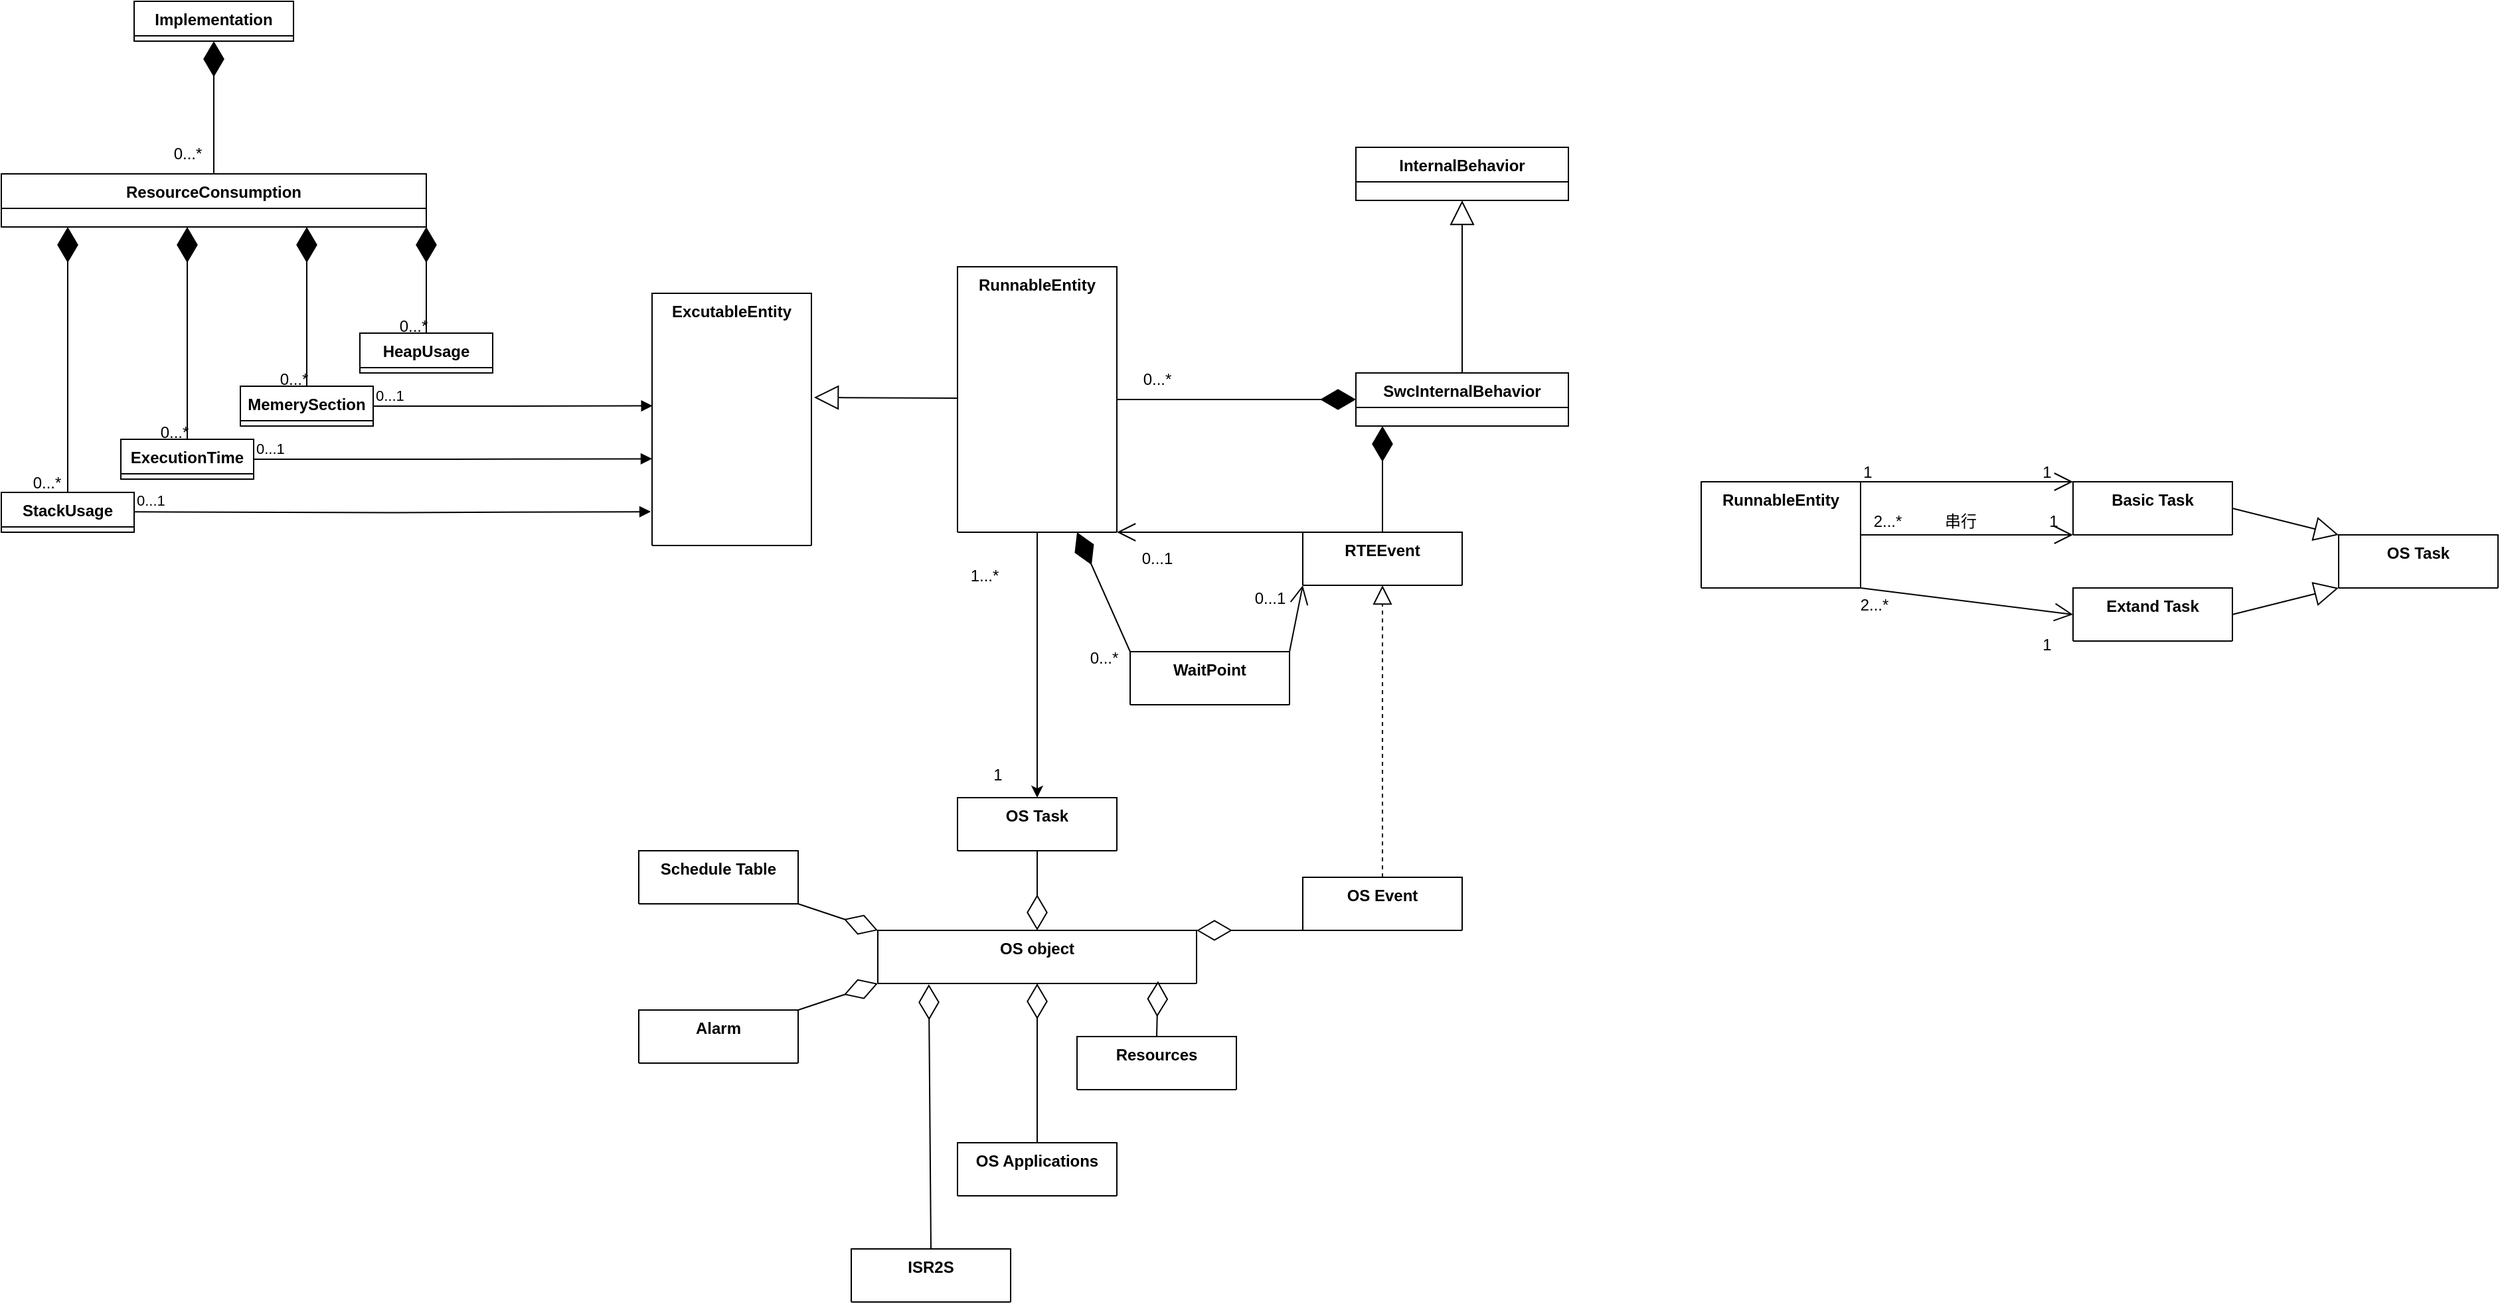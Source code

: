 <mxfile version="24.7.5">
  <diagram name="第 1 页" id="K8_rfg7GxMEKvnCRNBdk">
    <mxGraphModel dx="1962" dy="1133" grid="1" gridSize="10" guides="1" tooltips="1" connect="1" arrows="1" fold="1" page="1" pageScale="1" pageWidth="3300" pageHeight="4681" math="0" shadow="0">
      <root>
        <mxCell id="0" />
        <mxCell id="1" parent="0" />
        <mxCell id="lqs7LFrlHI62RTgfM7ZB-1" value="ResourceConsumption" style="swimlane;fontStyle=1;align=center;verticalAlign=top;childLayout=stackLayout;horizontal=1;startSize=26;horizontalStack=0;resizeParent=1;resizeParentMax=0;resizeLast=0;collapsible=1;marginBottom=0;whiteSpace=wrap;html=1;" parent="1" vertex="1" collapsed="1">
          <mxGeometry x="160" y="170" width="320" height="40" as="geometry">
            <mxRectangle x="320" y="90" width="400" height="86" as="alternateBounds" />
          </mxGeometry>
        </mxCell>
        <mxCell id="lqs7LFrlHI62RTgfM7ZB-2" value="+ field: type" style="text;strokeColor=none;fillColor=none;align=left;verticalAlign=top;spacingLeft=4;spacingRight=4;overflow=hidden;rotatable=0;points=[[0,0.5],[1,0.5]];portConstraint=eastwest;whiteSpace=wrap;html=1;" parent="lqs7LFrlHI62RTgfM7ZB-1" vertex="1">
          <mxGeometry y="26" width="400" height="26" as="geometry" />
        </mxCell>
        <mxCell id="lqs7LFrlHI62RTgfM7ZB-3" value="" style="line;strokeWidth=1;fillColor=none;align=left;verticalAlign=middle;spacingTop=-1;spacingLeft=3;spacingRight=3;rotatable=0;labelPosition=right;points=[];portConstraint=eastwest;strokeColor=inherit;" parent="lqs7LFrlHI62RTgfM7ZB-1" vertex="1">
          <mxGeometry y="52" width="400" height="8" as="geometry" />
        </mxCell>
        <mxCell id="lqs7LFrlHI62RTgfM7ZB-4" value="+ method(type): type" style="text;strokeColor=none;fillColor=none;align=left;verticalAlign=top;spacingLeft=4;spacingRight=4;overflow=hidden;rotatable=0;points=[[0,0.5],[1,0.5]];portConstraint=eastwest;whiteSpace=wrap;html=1;" parent="lqs7LFrlHI62RTgfM7ZB-1" vertex="1">
          <mxGeometry y="60" width="400" height="26" as="geometry" />
        </mxCell>
        <mxCell id="lqs7LFrlHI62RTgfM7ZB-6" value="" style="endArrow=diamondThin;endFill=1;endSize=24;html=1;rounded=0;exitX=0.5;exitY=0;exitDx=0;exitDy=0;" parent="1" source="lqs7LFrlHI62RTgfM7ZB-22" edge="1">
          <mxGeometry width="160" relative="1" as="geometry">
            <mxPoint x="210" y="340" as="sourcePoint" />
            <mxPoint x="210" y="210" as="targetPoint" />
          </mxGeometry>
        </mxCell>
        <mxCell id="lqs7LFrlHI62RTgfM7ZB-7" value="" style="endArrow=diamondThin;endFill=1;endSize=24;html=1;rounded=0;exitX=0.5;exitY=0;exitDx=0;exitDy=0;" parent="1" source="lqs7LFrlHI62RTgfM7ZB-18" edge="1">
          <mxGeometry width="160" relative="1" as="geometry">
            <mxPoint x="160" y="440" as="sourcePoint" />
            <mxPoint x="300" y="210" as="targetPoint" />
          </mxGeometry>
        </mxCell>
        <mxCell id="lqs7LFrlHI62RTgfM7ZB-8" value="" style="endArrow=diamondThin;endFill=1;endSize=24;html=1;rounded=0;exitX=0.5;exitY=0;exitDx=0;exitDy=0;" parent="1" source="lqs7LFrlHI62RTgfM7ZB-14" edge="1">
          <mxGeometry width="160" relative="1" as="geometry">
            <mxPoint x="200" y="440" as="sourcePoint" />
            <mxPoint x="390" y="210" as="targetPoint" />
          </mxGeometry>
        </mxCell>
        <mxCell id="lqs7LFrlHI62RTgfM7ZB-9" value="" style="endArrow=diamondThin;endFill=1;endSize=24;html=1;rounded=0;entryX=1;entryY=1;entryDx=0;entryDy=0;exitX=0.5;exitY=0;exitDx=0;exitDy=0;" parent="1" source="lqs7LFrlHI62RTgfM7ZB-10" target="lqs7LFrlHI62RTgfM7ZB-1" edge="1">
          <mxGeometry width="160" relative="1" as="geometry">
            <mxPoint x="225" y="460" as="sourcePoint" />
            <mxPoint x="230" y="370" as="targetPoint" />
          </mxGeometry>
        </mxCell>
        <mxCell id="lqs7LFrlHI62RTgfM7ZB-10" value="HeapUsage" style="swimlane;fontStyle=1;align=center;verticalAlign=top;childLayout=stackLayout;horizontal=1;startSize=26;horizontalStack=0;resizeParent=1;resizeParentMax=0;resizeLast=0;collapsible=1;marginBottom=0;whiteSpace=wrap;html=1;" parent="1" vertex="1" collapsed="1">
          <mxGeometry x="430" y="290" width="100" height="30" as="geometry">
            <mxRectangle x="550" y="430" width="160" height="86" as="alternateBounds" />
          </mxGeometry>
        </mxCell>
        <mxCell id="lqs7LFrlHI62RTgfM7ZB-11" value="+ field: type" style="text;strokeColor=none;fillColor=none;align=left;verticalAlign=top;spacingLeft=4;spacingRight=4;overflow=hidden;rotatable=0;points=[[0,0.5],[1,0.5]];portConstraint=eastwest;whiteSpace=wrap;html=1;" parent="lqs7LFrlHI62RTgfM7ZB-10" vertex="1">
          <mxGeometry y="26" width="160" height="26" as="geometry" />
        </mxCell>
        <mxCell id="lqs7LFrlHI62RTgfM7ZB-12" value="" style="line;strokeWidth=1;fillColor=none;align=left;verticalAlign=middle;spacingTop=-1;spacingLeft=3;spacingRight=3;rotatable=0;labelPosition=right;points=[];portConstraint=eastwest;strokeColor=inherit;" parent="lqs7LFrlHI62RTgfM7ZB-10" vertex="1">
          <mxGeometry y="52" width="160" height="8" as="geometry" />
        </mxCell>
        <mxCell id="lqs7LFrlHI62RTgfM7ZB-13" value="+ method(type): type" style="text;strokeColor=none;fillColor=none;align=left;verticalAlign=top;spacingLeft=4;spacingRight=4;overflow=hidden;rotatable=0;points=[[0,0.5],[1,0.5]];portConstraint=eastwest;whiteSpace=wrap;html=1;" parent="lqs7LFrlHI62RTgfM7ZB-10" vertex="1">
          <mxGeometry y="60" width="160" height="26" as="geometry" />
        </mxCell>
        <mxCell id="lqs7LFrlHI62RTgfM7ZB-14" value="MemerySection" style="swimlane;fontStyle=1;align=center;verticalAlign=top;childLayout=stackLayout;horizontal=1;startSize=26;horizontalStack=0;resizeParent=1;resizeParentMax=0;resizeLast=0;collapsible=1;marginBottom=0;whiteSpace=wrap;html=1;" parent="1" vertex="1" collapsed="1">
          <mxGeometry x="340" y="330" width="100" height="30" as="geometry">
            <mxRectangle x="550" y="430" width="160" height="86" as="alternateBounds" />
          </mxGeometry>
        </mxCell>
        <mxCell id="lqs7LFrlHI62RTgfM7ZB-15" value="+ field: type" style="text;strokeColor=none;fillColor=none;align=left;verticalAlign=top;spacingLeft=4;spacingRight=4;overflow=hidden;rotatable=0;points=[[0,0.5],[1,0.5]];portConstraint=eastwest;whiteSpace=wrap;html=1;" parent="lqs7LFrlHI62RTgfM7ZB-14" vertex="1">
          <mxGeometry y="26" width="160" height="26" as="geometry" />
        </mxCell>
        <mxCell id="lqs7LFrlHI62RTgfM7ZB-16" value="" style="line;strokeWidth=1;fillColor=none;align=left;verticalAlign=middle;spacingTop=-1;spacingLeft=3;spacingRight=3;rotatable=0;labelPosition=right;points=[];portConstraint=eastwest;strokeColor=inherit;" parent="lqs7LFrlHI62RTgfM7ZB-14" vertex="1">
          <mxGeometry y="52" width="160" height="8" as="geometry" />
        </mxCell>
        <mxCell id="lqs7LFrlHI62RTgfM7ZB-17" value="+ method(type): type" style="text;strokeColor=none;fillColor=none;align=left;verticalAlign=top;spacingLeft=4;spacingRight=4;overflow=hidden;rotatable=0;points=[[0,0.5],[1,0.5]];portConstraint=eastwest;whiteSpace=wrap;html=1;" parent="lqs7LFrlHI62RTgfM7ZB-14" vertex="1">
          <mxGeometry y="60" width="160" height="26" as="geometry" />
        </mxCell>
        <mxCell id="lqs7LFrlHI62RTgfM7ZB-18" value="ExecutionTime" style="swimlane;fontStyle=1;align=center;verticalAlign=top;childLayout=stackLayout;horizontal=1;startSize=26;horizontalStack=0;resizeParent=1;resizeParentMax=0;resizeLast=0;collapsible=1;marginBottom=0;whiteSpace=wrap;html=1;" parent="1" vertex="1" collapsed="1">
          <mxGeometry x="250" y="370" width="100" height="30" as="geometry">
            <mxRectangle x="550" y="430" width="160" height="86" as="alternateBounds" />
          </mxGeometry>
        </mxCell>
        <mxCell id="lqs7LFrlHI62RTgfM7ZB-19" value="+ field: type" style="text;strokeColor=none;fillColor=none;align=left;verticalAlign=top;spacingLeft=4;spacingRight=4;overflow=hidden;rotatable=0;points=[[0,0.5],[1,0.5]];portConstraint=eastwest;whiteSpace=wrap;html=1;" parent="lqs7LFrlHI62RTgfM7ZB-18" vertex="1">
          <mxGeometry y="26" width="160" height="26" as="geometry" />
        </mxCell>
        <mxCell id="lqs7LFrlHI62RTgfM7ZB-20" value="" style="line;strokeWidth=1;fillColor=none;align=left;verticalAlign=middle;spacingTop=-1;spacingLeft=3;spacingRight=3;rotatable=0;labelPosition=right;points=[];portConstraint=eastwest;strokeColor=inherit;" parent="lqs7LFrlHI62RTgfM7ZB-18" vertex="1">
          <mxGeometry y="52" width="160" height="8" as="geometry" />
        </mxCell>
        <mxCell id="lqs7LFrlHI62RTgfM7ZB-21" value="+ method(type): type" style="text;strokeColor=none;fillColor=none;align=left;verticalAlign=top;spacingLeft=4;spacingRight=4;overflow=hidden;rotatable=0;points=[[0,0.5],[1,0.5]];portConstraint=eastwest;whiteSpace=wrap;html=1;" parent="lqs7LFrlHI62RTgfM7ZB-18" vertex="1">
          <mxGeometry y="60" width="160" height="26" as="geometry" />
        </mxCell>
        <mxCell id="lqs7LFrlHI62RTgfM7ZB-22" value="StackUsage" style="swimlane;fontStyle=1;align=center;verticalAlign=top;childLayout=stackLayout;horizontal=1;startSize=26;horizontalStack=0;resizeParent=1;resizeParentMax=0;resizeLast=0;collapsible=1;marginBottom=0;whiteSpace=wrap;html=1;" parent="1" vertex="1" collapsed="1">
          <mxGeometry x="160" y="410" width="100" height="30" as="geometry">
            <mxRectangle x="550" y="430" width="160" height="86" as="alternateBounds" />
          </mxGeometry>
        </mxCell>
        <mxCell id="lqs7LFrlHI62RTgfM7ZB-23" value="+ field: type" style="text;strokeColor=none;fillColor=none;align=left;verticalAlign=top;spacingLeft=4;spacingRight=4;overflow=hidden;rotatable=0;points=[[0,0.5],[1,0.5]];portConstraint=eastwest;whiteSpace=wrap;html=1;" parent="lqs7LFrlHI62RTgfM7ZB-22" vertex="1">
          <mxGeometry y="26" width="160" height="26" as="geometry" />
        </mxCell>
        <mxCell id="lqs7LFrlHI62RTgfM7ZB-24" value="" style="line;strokeWidth=1;fillColor=none;align=left;verticalAlign=middle;spacingTop=-1;spacingLeft=3;spacingRight=3;rotatable=0;labelPosition=right;points=[];portConstraint=eastwest;strokeColor=inherit;" parent="lqs7LFrlHI62RTgfM7ZB-22" vertex="1">
          <mxGeometry y="52" width="160" height="8" as="geometry" />
        </mxCell>
        <mxCell id="lqs7LFrlHI62RTgfM7ZB-25" value="+ method(type): type" style="text;strokeColor=none;fillColor=none;align=left;verticalAlign=top;spacingLeft=4;spacingRight=4;overflow=hidden;rotatable=0;points=[[0,0.5],[1,0.5]];portConstraint=eastwest;whiteSpace=wrap;html=1;" parent="lqs7LFrlHI62RTgfM7ZB-22" vertex="1">
          <mxGeometry y="60" width="160" height="26" as="geometry" />
        </mxCell>
        <mxCell id="lqs7LFrlHI62RTgfM7ZB-26" value="0...*" style="text;html=1;align=center;verticalAlign=middle;resizable=0;points=[];autosize=1;strokeColor=none;fillColor=none;" parent="1" vertex="1">
          <mxGeometry x="174" y="388" width="40" height="30" as="geometry" />
        </mxCell>
        <mxCell id="lqs7LFrlHI62RTgfM7ZB-27" value="0...*" style="text;html=1;align=center;verticalAlign=middle;resizable=0;points=[];autosize=1;strokeColor=none;fillColor=none;" parent="1" vertex="1">
          <mxGeometry x="270" y="350" width="40" height="30" as="geometry" />
        </mxCell>
        <mxCell id="lqs7LFrlHI62RTgfM7ZB-28" value="0...*" style="text;html=1;align=center;verticalAlign=middle;resizable=0;points=[];autosize=1;strokeColor=none;fillColor=none;" parent="1" vertex="1">
          <mxGeometry x="360" y="310" width="40" height="30" as="geometry" />
        </mxCell>
        <mxCell id="lqs7LFrlHI62RTgfM7ZB-29" value="0...*" style="text;html=1;align=center;verticalAlign=middle;resizable=0;points=[];autosize=1;strokeColor=none;fillColor=none;" parent="1" vertex="1">
          <mxGeometry x="450" y="270" width="40" height="30" as="geometry" />
        </mxCell>
        <mxCell id="lqs7LFrlHI62RTgfM7ZB-31" value="Implementation" style="swimlane;fontStyle=1;align=center;verticalAlign=top;childLayout=stackLayout;horizontal=1;startSize=26;horizontalStack=0;resizeParent=1;resizeParentMax=0;resizeLast=0;collapsible=1;marginBottom=0;whiteSpace=wrap;html=1;" parent="1" vertex="1" collapsed="1">
          <mxGeometry x="260" y="40" width="120" height="30" as="geometry">
            <mxRectangle x="480" y="60" width="160" height="86" as="alternateBounds" />
          </mxGeometry>
        </mxCell>
        <mxCell id="lqs7LFrlHI62RTgfM7ZB-32" value="+ field: type" style="text;strokeColor=none;fillColor=none;align=left;verticalAlign=top;spacingLeft=4;spacingRight=4;overflow=hidden;rotatable=0;points=[[0,0.5],[1,0.5]];portConstraint=eastwest;whiteSpace=wrap;html=1;" parent="lqs7LFrlHI62RTgfM7ZB-31" vertex="1">
          <mxGeometry y="26" width="160" height="26" as="geometry" />
        </mxCell>
        <mxCell id="lqs7LFrlHI62RTgfM7ZB-33" value="" style="line;strokeWidth=1;fillColor=none;align=left;verticalAlign=middle;spacingTop=-1;spacingLeft=3;spacingRight=3;rotatable=0;labelPosition=right;points=[];portConstraint=eastwest;strokeColor=inherit;" parent="lqs7LFrlHI62RTgfM7ZB-31" vertex="1">
          <mxGeometry y="52" width="160" height="8" as="geometry" />
        </mxCell>
        <mxCell id="lqs7LFrlHI62RTgfM7ZB-34" value="+ method(type): type" style="text;strokeColor=none;fillColor=none;align=left;verticalAlign=top;spacingLeft=4;spacingRight=4;overflow=hidden;rotatable=0;points=[[0,0.5],[1,0.5]];portConstraint=eastwest;whiteSpace=wrap;html=1;" parent="lqs7LFrlHI62RTgfM7ZB-31" vertex="1">
          <mxGeometry y="60" width="160" height="26" as="geometry" />
        </mxCell>
        <mxCell id="lqs7LFrlHI62RTgfM7ZB-35" value="" style="endArrow=diamondThin;endFill=1;endSize=24;html=1;rounded=0;entryX=0.5;entryY=1;entryDx=0;entryDy=0;exitX=0.5;exitY=0;exitDx=0;exitDy=0;" parent="1" source="lqs7LFrlHI62RTgfM7ZB-1" target="lqs7LFrlHI62RTgfM7ZB-31" edge="1">
          <mxGeometry width="160" relative="1" as="geometry">
            <mxPoint x="320" y="170" as="sourcePoint" />
            <mxPoint x="319.5" y="110" as="targetPoint" />
          </mxGeometry>
        </mxCell>
        <mxCell id="lqs7LFrlHI62RTgfM7ZB-36" value="0...*" style="text;html=1;align=center;verticalAlign=middle;resizable=0;points=[];autosize=1;strokeColor=none;fillColor=none;" parent="1" vertex="1">
          <mxGeometry x="280" y="140" width="40" height="30" as="geometry" />
        </mxCell>
        <mxCell id="lqs7LFrlHI62RTgfM7ZB-37" value="ExcutableEntity" style="swimlane;fontStyle=1;align=center;verticalAlign=top;childLayout=stackLayout;horizontal=1;startSize=190;horizontalStack=0;resizeParent=1;resizeParentMax=0;resizeLast=0;collapsible=1;marginBottom=0;whiteSpace=wrap;html=1;" parent="1" vertex="1" collapsed="1">
          <mxGeometry x="650" y="260" width="120" height="190" as="geometry">
            <mxRectangle x="650" y="260" width="160" height="110" as="alternateBounds" />
          </mxGeometry>
        </mxCell>
        <mxCell id="lqs7LFrlHI62RTgfM7ZB-38" value="+ field: type" style="text;strokeColor=none;fillColor=none;align=left;verticalAlign=top;spacingLeft=4;spacingRight=4;overflow=hidden;rotatable=0;points=[[0,0.5],[1,0.5]];portConstraint=eastwest;whiteSpace=wrap;html=1;" parent="lqs7LFrlHI62RTgfM7ZB-37" vertex="1">
          <mxGeometry y="50" width="160" height="26" as="geometry" />
        </mxCell>
        <mxCell id="lqs7LFrlHI62RTgfM7ZB-39" value="" style="line;strokeWidth=1;fillColor=none;align=left;verticalAlign=middle;spacingTop=-1;spacingLeft=3;spacingRight=3;rotatable=0;labelPosition=right;points=[];portConstraint=eastwest;strokeColor=inherit;" parent="lqs7LFrlHI62RTgfM7ZB-37" vertex="1">
          <mxGeometry y="76" width="160" height="8" as="geometry" />
        </mxCell>
        <mxCell id="lqs7LFrlHI62RTgfM7ZB-40" value="+ method(type): type" style="text;strokeColor=none;fillColor=none;align=left;verticalAlign=top;spacingLeft=4;spacingRight=4;overflow=hidden;rotatable=0;points=[[0,0.5],[1,0.5]];portConstraint=eastwest;whiteSpace=wrap;html=1;" parent="lqs7LFrlHI62RTgfM7ZB-37" vertex="1">
          <mxGeometry y="84" width="160" height="26" as="geometry" />
        </mxCell>
        <mxCell id="lqs7LFrlHI62RTgfM7ZB-52" value="" style="endArrow=block;endFill=1;html=1;edgeStyle=orthogonalEdgeStyle;align=left;verticalAlign=top;rounded=0;exitX=1;exitY=0.5;exitDx=0;exitDy=0;entryX=0.003;entryY=0.446;entryDx=0;entryDy=0;entryPerimeter=0;" parent="1" source="lqs7LFrlHI62RTgfM7ZB-14" target="lqs7LFrlHI62RTgfM7ZB-37" edge="1">
          <mxGeometry x="-1" relative="1" as="geometry">
            <mxPoint x="450" y="344.41" as="sourcePoint" />
            <mxPoint x="610" y="344.41" as="targetPoint" />
          </mxGeometry>
        </mxCell>
        <mxCell id="lqs7LFrlHI62RTgfM7ZB-53" value="0...1" style="edgeLabel;resizable=0;html=1;align=left;verticalAlign=bottom;" parent="lqs7LFrlHI62RTgfM7ZB-52" connectable="0" vertex="1">
          <mxGeometry x="-1" relative="1" as="geometry" />
        </mxCell>
        <mxCell id="lqs7LFrlHI62RTgfM7ZB-54" value="" style="endArrow=block;endFill=1;html=1;edgeStyle=orthogonalEdgeStyle;align=left;verticalAlign=top;rounded=0;exitX=1;exitY=0.5;exitDx=0;exitDy=0;entryX=0.003;entryY=0.446;entryDx=0;entryDy=0;entryPerimeter=0;" parent="1" source="lqs7LFrlHI62RTgfM7ZB-18" edge="1">
          <mxGeometry x="-1" relative="1" as="geometry">
            <mxPoint x="440" y="384.68" as="sourcePoint" />
            <mxPoint x="650" y="384.68" as="targetPoint" />
          </mxGeometry>
        </mxCell>
        <mxCell id="lqs7LFrlHI62RTgfM7ZB-55" value="0...1" style="edgeLabel;resizable=0;html=1;align=left;verticalAlign=bottom;" parent="lqs7LFrlHI62RTgfM7ZB-54" connectable="0" vertex="1">
          <mxGeometry x="-1" relative="1" as="geometry" />
        </mxCell>
        <mxCell id="lqs7LFrlHI62RTgfM7ZB-56" value="" style="endArrow=block;endFill=1;html=1;edgeStyle=orthogonalEdgeStyle;align=left;verticalAlign=top;rounded=0;exitX=1;exitY=0.5;exitDx=0;exitDy=0;entryX=-0.008;entryY=0.866;entryDx=0;entryDy=0;entryPerimeter=0;" parent="1" target="lqs7LFrlHI62RTgfM7ZB-37" edge="1">
          <mxGeometry x="-1" relative="1" as="geometry">
            <mxPoint x="260" y="424.68" as="sourcePoint" />
            <mxPoint x="470" y="424.68" as="targetPoint" />
          </mxGeometry>
        </mxCell>
        <mxCell id="lqs7LFrlHI62RTgfM7ZB-57" value="0...1" style="edgeLabel;resizable=0;html=1;align=left;verticalAlign=bottom;" parent="lqs7LFrlHI62RTgfM7ZB-56" connectable="0" vertex="1">
          <mxGeometry x="-1" relative="1" as="geometry" />
        </mxCell>
        <mxCell id="lqs7LFrlHI62RTgfM7ZB-61" value="" style="endArrow=block;endSize=16;endFill=0;html=1;rounded=0;entryX=1.017;entryY=0.413;entryDx=0;entryDy=0;entryPerimeter=0;" parent="1" target="lqs7LFrlHI62RTgfM7ZB-37" edge="1">
          <mxGeometry width="160" relative="1" as="geometry">
            <mxPoint x="880" y="339" as="sourcePoint" />
            <mxPoint x="773" y="339" as="targetPoint" />
          </mxGeometry>
        </mxCell>
        <mxCell id="6Bv4Sw_ppuiA2wdPo238-32" style="edgeStyle=orthogonalEdgeStyle;rounded=0;orthogonalLoop=1;jettySize=auto;html=1;exitX=0.5;exitY=1;exitDx=0;exitDy=0;entryX=0.5;entryY=0;entryDx=0;entryDy=0;" edge="1" parent="1" source="lqs7LFrlHI62RTgfM7ZB-62" target="6Bv4Sw_ppuiA2wdPo238-9">
          <mxGeometry relative="1" as="geometry" />
        </mxCell>
        <mxCell id="lqs7LFrlHI62RTgfM7ZB-62" value="RunnableEntity" style="swimlane;fontStyle=1;align=center;verticalAlign=top;childLayout=stackLayout;horizontal=1;startSize=200;horizontalStack=0;resizeParent=1;resizeParentMax=0;resizeLast=0;collapsible=1;marginBottom=0;whiteSpace=wrap;html=1;" parent="1" vertex="1" collapsed="1">
          <mxGeometry x="880" y="240" width="120" height="200" as="geometry">
            <mxRectangle x="880" y="294" width="160" height="86" as="alternateBounds" />
          </mxGeometry>
        </mxCell>
        <mxCell id="lqs7LFrlHI62RTgfM7ZB-63" value="+ field: type" style="text;strokeColor=none;fillColor=none;align=left;verticalAlign=top;spacingLeft=4;spacingRight=4;overflow=hidden;rotatable=0;points=[[0,0.5],[1,0.5]];portConstraint=eastwest;whiteSpace=wrap;html=1;" parent="lqs7LFrlHI62RTgfM7ZB-62" vertex="1">
          <mxGeometry y="26" width="160" height="26" as="geometry" />
        </mxCell>
        <mxCell id="lqs7LFrlHI62RTgfM7ZB-64" value="" style="line;strokeWidth=1;fillColor=none;align=left;verticalAlign=middle;spacingTop=-1;spacingLeft=3;spacingRight=3;rotatable=0;labelPosition=right;points=[];portConstraint=eastwest;strokeColor=inherit;" parent="lqs7LFrlHI62RTgfM7ZB-62" vertex="1">
          <mxGeometry y="52" width="160" height="8" as="geometry" />
        </mxCell>
        <mxCell id="lqs7LFrlHI62RTgfM7ZB-65" value="+ method(type): type" style="text;strokeColor=none;fillColor=none;align=left;verticalAlign=top;spacingLeft=4;spacingRight=4;overflow=hidden;rotatable=0;points=[[0,0.5],[1,0.5]];portConstraint=eastwest;whiteSpace=wrap;html=1;" parent="lqs7LFrlHI62RTgfM7ZB-62" vertex="1">
          <mxGeometry y="60" width="160" height="26" as="geometry" />
        </mxCell>
        <mxCell id="lqs7LFrlHI62RTgfM7ZB-66" value="SwcInternalBehavior" style="swimlane;fontStyle=1;align=center;verticalAlign=top;childLayout=stackLayout;horizontal=1;startSize=26;horizontalStack=0;resizeParent=1;resizeParentMax=0;resizeLast=0;collapsible=1;marginBottom=0;whiteSpace=wrap;html=1;" parent="1" vertex="1" collapsed="1">
          <mxGeometry x="1180" y="320" width="160" height="40" as="geometry">
            <mxRectangle x="1310" y="324" width="160" height="86" as="alternateBounds" />
          </mxGeometry>
        </mxCell>
        <mxCell id="lqs7LFrlHI62RTgfM7ZB-67" value="+ field: type" style="text;strokeColor=none;fillColor=none;align=left;verticalAlign=top;spacingLeft=4;spacingRight=4;overflow=hidden;rotatable=0;points=[[0,0.5],[1,0.5]];portConstraint=eastwest;whiteSpace=wrap;html=1;" parent="lqs7LFrlHI62RTgfM7ZB-66" vertex="1">
          <mxGeometry y="26" width="160" height="26" as="geometry" />
        </mxCell>
        <mxCell id="lqs7LFrlHI62RTgfM7ZB-68" value="" style="line;strokeWidth=1;fillColor=none;align=left;verticalAlign=middle;spacingTop=-1;spacingLeft=3;spacingRight=3;rotatable=0;labelPosition=right;points=[];portConstraint=eastwest;strokeColor=inherit;" parent="lqs7LFrlHI62RTgfM7ZB-66" vertex="1">
          <mxGeometry y="52" width="160" height="8" as="geometry" />
        </mxCell>
        <mxCell id="lqs7LFrlHI62RTgfM7ZB-69" value="+ method(type): type" style="text;strokeColor=none;fillColor=none;align=left;verticalAlign=top;spacingLeft=4;spacingRight=4;overflow=hidden;rotatable=0;points=[[0,0.5],[1,0.5]];portConstraint=eastwest;whiteSpace=wrap;html=1;" parent="lqs7LFrlHI62RTgfM7ZB-66" vertex="1">
          <mxGeometry y="60" width="160" height="26" as="geometry" />
        </mxCell>
        <mxCell id="lqs7LFrlHI62RTgfM7ZB-70" value="InternalBehavior" style="swimlane;fontStyle=1;align=center;verticalAlign=top;childLayout=stackLayout;horizontal=1;startSize=26;horizontalStack=0;resizeParent=1;resizeParentMax=0;resizeLast=0;collapsible=1;marginBottom=0;whiteSpace=wrap;html=1;" parent="1" vertex="1" collapsed="1">
          <mxGeometry x="1180" y="150" width="160" height="40" as="geometry">
            <mxRectangle x="1310" y="324" width="160" height="86" as="alternateBounds" />
          </mxGeometry>
        </mxCell>
        <mxCell id="lqs7LFrlHI62RTgfM7ZB-71" value="+ field: type" style="text;strokeColor=none;fillColor=none;align=left;verticalAlign=top;spacingLeft=4;spacingRight=4;overflow=hidden;rotatable=0;points=[[0,0.5],[1,0.5]];portConstraint=eastwest;whiteSpace=wrap;html=1;" parent="lqs7LFrlHI62RTgfM7ZB-70" vertex="1">
          <mxGeometry y="26" width="160" height="26" as="geometry" />
        </mxCell>
        <mxCell id="lqs7LFrlHI62RTgfM7ZB-72" value="" style="line;strokeWidth=1;fillColor=none;align=left;verticalAlign=middle;spacingTop=-1;spacingLeft=3;spacingRight=3;rotatable=0;labelPosition=right;points=[];portConstraint=eastwest;strokeColor=inherit;" parent="lqs7LFrlHI62RTgfM7ZB-70" vertex="1">
          <mxGeometry y="52" width="160" height="8" as="geometry" />
        </mxCell>
        <mxCell id="lqs7LFrlHI62RTgfM7ZB-73" value="+ method(type): type" style="text;strokeColor=none;fillColor=none;align=left;verticalAlign=top;spacingLeft=4;spacingRight=4;overflow=hidden;rotatable=0;points=[[0,0.5],[1,0.5]];portConstraint=eastwest;whiteSpace=wrap;html=1;" parent="lqs7LFrlHI62RTgfM7ZB-70" vertex="1">
          <mxGeometry y="60" width="160" height="26" as="geometry" />
        </mxCell>
        <mxCell id="lqs7LFrlHI62RTgfM7ZB-74" value="" style="endArrow=block;endSize=16;endFill=0;html=1;rounded=0;entryX=0.5;entryY=1;entryDx=0;entryDy=0;exitX=0.5;exitY=0;exitDx=0;exitDy=0;" parent="1" source="lqs7LFrlHI62RTgfM7ZB-66" target="lqs7LFrlHI62RTgfM7ZB-70" edge="1">
          <mxGeometry width="160" relative="1" as="geometry">
            <mxPoint x="1258" y="285.41" as="sourcePoint" />
            <mxPoint x="1150" y="284.41" as="targetPoint" />
          </mxGeometry>
        </mxCell>
        <mxCell id="lqs7LFrlHI62RTgfM7ZB-77" value="RTEEvent" style="swimlane;fontStyle=1;align=center;verticalAlign=top;childLayout=stackLayout;horizontal=1;startSize=40;horizontalStack=0;resizeParent=1;resizeParentMax=0;resizeLast=0;collapsible=1;marginBottom=0;whiteSpace=wrap;html=1;" parent="1" vertex="1" collapsed="1">
          <mxGeometry x="1140" y="440" width="120" height="40" as="geometry">
            <mxRectangle x="1120" y="460" width="160" height="86" as="alternateBounds" />
          </mxGeometry>
        </mxCell>
        <mxCell id="lqs7LFrlHI62RTgfM7ZB-78" value="+ field: type" style="text;strokeColor=none;fillColor=none;align=left;verticalAlign=top;spacingLeft=4;spacingRight=4;overflow=hidden;rotatable=0;points=[[0,0.5],[1,0.5]];portConstraint=eastwest;whiteSpace=wrap;html=1;" parent="lqs7LFrlHI62RTgfM7ZB-77" vertex="1">
          <mxGeometry y="26" width="160" height="26" as="geometry" />
        </mxCell>
        <mxCell id="lqs7LFrlHI62RTgfM7ZB-79" value="" style="line;strokeWidth=1;fillColor=none;align=left;verticalAlign=middle;spacingTop=-1;spacingLeft=3;spacingRight=3;rotatable=0;labelPosition=right;points=[];portConstraint=eastwest;strokeColor=inherit;" parent="lqs7LFrlHI62RTgfM7ZB-77" vertex="1">
          <mxGeometry y="52" width="160" height="8" as="geometry" />
        </mxCell>
        <mxCell id="lqs7LFrlHI62RTgfM7ZB-80" value="+ method(type): type" style="text;strokeColor=none;fillColor=none;align=left;verticalAlign=top;spacingLeft=4;spacingRight=4;overflow=hidden;rotatable=0;points=[[0,0.5],[1,0.5]];portConstraint=eastwest;whiteSpace=wrap;html=1;" parent="lqs7LFrlHI62RTgfM7ZB-77" vertex="1">
          <mxGeometry y="60" width="160" height="26" as="geometry" />
        </mxCell>
        <mxCell id="lqs7LFrlHI62RTgfM7ZB-81" value="" style="group" parent="1" vertex="1" connectable="0">
          <mxGeometry x="1010" y="310" width="40" height="30" as="geometry" />
        </mxCell>
        <mxCell id="lqs7LFrlHI62RTgfM7ZB-75" value="" style="endArrow=diamondThin;endFill=1;endSize=24;html=1;rounded=0;entryX=0;entryY=0.5;entryDx=0;entryDy=0;exitX=1;exitY=0.5;exitDx=0;exitDy=0;" parent="lqs7LFrlHI62RTgfM7ZB-81" source="lqs7LFrlHI62RTgfM7ZB-62" target="lqs7LFrlHI62RTgfM7ZB-66" edge="1">
          <mxGeometry width="160" relative="1" as="geometry">
            <mxPoint x="130" y="158" as="sourcePoint" />
            <mxPoint x="130" y="78" as="targetPoint" />
          </mxGeometry>
        </mxCell>
        <mxCell id="lqs7LFrlHI62RTgfM7ZB-76" value="0...*" style="text;html=1;align=center;verticalAlign=middle;resizable=0;points=[];autosize=1;strokeColor=none;fillColor=none;" parent="lqs7LFrlHI62RTgfM7ZB-81" vertex="1">
          <mxGeometry width="40" height="30" as="geometry" />
        </mxCell>
        <mxCell id="lqs7LFrlHI62RTgfM7ZB-82" value="" style="endArrow=diamondThin;endFill=1;endSize=24;html=1;rounded=0;exitX=0.5;exitY=0;exitDx=0;exitDy=0;" parent="1" source="lqs7LFrlHI62RTgfM7ZB-77" edge="1">
          <mxGeometry width="160" relative="1" as="geometry">
            <mxPoint x="1080" y="417" as="sourcePoint" />
            <mxPoint x="1200" y="360" as="targetPoint" />
          </mxGeometry>
        </mxCell>
        <mxCell id="lqs7LFrlHI62RTgfM7ZB-83" value="" style="endArrow=open;endFill=1;endSize=12;html=1;rounded=0;entryX=1;entryY=1;entryDx=0;entryDy=0;exitX=0;exitY=0;exitDx=0;exitDy=0;" parent="1" source="lqs7LFrlHI62RTgfM7ZB-77" target="lqs7LFrlHI62RTgfM7ZB-62" edge="1">
          <mxGeometry width="160" relative="1" as="geometry">
            <mxPoint x="940" y="450" as="sourcePoint" />
            <mxPoint x="1100" y="450" as="targetPoint" />
          </mxGeometry>
        </mxCell>
        <mxCell id="lqs7LFrlHI62RTgfM7ZB-84" value="" style="group" parent="1" vertex="1" connectable="0">
          <mxGeometry x="1010" y="445" width="45" height="30" as="geometry" />
        </mxCell>
        <mxCell id="lqs7LFrlHI62RTgfM7ZB-86" value="0...1" style="text;html=1;align=center;verticalAlign=middle;resizable=0;points=[];autosize=1;strokeColor=none;fillColor=none;" parent="lqs7LFrlHI62RTgfM7ZB-84" vertex="1">
          <mxGeometry x="-5" width="50" height="30" as="geometry" />
        </mxCell>
        <mxCell id="6Bv4Sw_ppuiA2wdPo238-1" value="OS object" style="swimlane;fontStyle=1;align=center;verticalAlign=top;childLayout=stackLayout;horizontal=1;startSize=70;horizontalStack=0;resizeParent=1;resizeParentMax=0;resizeLast=0;collapsible=1;marginBottom=0;whiteSpace=wrap;html=1;" vertex="1" collapsed="1" parent="1">
          <mxGeometry x="820" y="740" width="240" height="40" as="geometry">
            <mxRectangle x="980" y="490" width="160" height="86" as="alternateBounds" />
          </mxGeometry>
        </mxCell>
        <mxCell id="6Bv4Sw_ppuiA2wdPo238-2" value="+ field: type" style="text;strokeColor=none;fillColor=none;align=left;verticalAlign=top;spacingLeft=4;spacingRight=4;overflow=hidden;rotatable=0;points=[[0,0.5],[1,0.5]];portConstraint=eastwest;whiteSpace=wrap;html=1;" vertex="1" parent="6Bv4Sw_ppuiA2wdPo238-1">
          <mxGeometry y="26" width="160" height="26" as="geometry" />
        </mxCell>
        <mxCell id="6Bv4Sw_ppuiA2wdPo238-3" value="" style="line;strokeWidth=1;fillColor=none;align=left;verticalAlign=middle;spacingTop=-1;spacingLeft=3;spacingRight=3;rotatable=0;labelPosition=right;points=[];portConstraint=eastwest;strokeColor=inherit;" vertex="1" parent="6Bv4Sw_ppuiA2wdPo238-1">
          <mxGeometry y="52" width="160" height="8" as="geometry" />
        </mxCell>
        <mxCell id="6Bv4Sw_ppuiA2wdPo238-4" value="+ method(type): type" style="text;strokeColor=none;fillColor=none;align=left;verticalAlign=top;spacingLeft=4;spacingRight=4;overflow=hidden;rotatable=0;points=[[0,0.5],[1,0.5]];portConstraint=eastwest;whiteSpace=wrap;html=1;" vertex="1" parent="6Bv4Sw_ppuiA2wdPo238-1">
          <mxGeometry y="60" width="160" height="26" as="geometry" />
        </mxCell>
        <mxCell id="6Bv4Sw_ppuiA2wdPo238-5" value="OS Event" style="swimlane;fontStyle=1;align=center;verticalAlign=top;childLayout=stackLayout;horizontal=1;startSize=70;horizontalStack=0;resizeParent=1;resizeParentMax=0;resizeLast=0;collapsible=1;marginBottom=0;whiteSpace=wrap;html=1;" vertex="1" collapsed="1" parent="1">
          <mxGeometry x="1140" y="700" width="120" height="40" as="geometry">
            <mxRectangle x="980" y="490" width="160" height="86" as="alternateBounds" />
          </mxGeometry>
        </mxCell>
        <mxCell id="6Bv4Sw_ppuiA2wdPo238-6" value="+ field: type" style="text;strokeColor=none;fillColor=none;align=left;verticalAlign=top;spacingLeft=4;spacingRight=4;overflow=hidden;rotatable=0;points=[[0,0.5],[1,0.5]];portConstraint=eastwest;whiteSpace=wrap;html=1;" vertex="1" parent="6Bv4Sw_ppuiA2wdPo238-5">
          <mxGeometry y="26" width="160" height="26" as="geometry" />
        </mxCell>
        <mxCell id="6Bv4Sw_ppuiA2wdPo238-7" value="" style="line;strokeWidth=1;fillColor=none;align=left;verticalAlign=middle;spacingTop=-1;spacingLeft=3;spacingRight=3;rotatable=0;labelPosition=right;points=[];portConstraint=eastwest;strokeColor=inherit;" vertex="1" parent="6Bv4Sw_ppuiA2wdPo238-5">
          <mxGeometry y="52" width="160" height="8" as="geometry" />
        </mxCell>
        <mxCell id="6Bv4Sw_ppuiA2wdPo238-8" value="+ method(type): type" style="text;strokeColor=none;fillColor=none;align=left;verticalAlign=top;spacingLeft=4;spacingRight=4;overflow=hidden;rotatable=0;points=[[0,0.5],[1,0.5]];portConstraint=eastwest;whiteSpace=wrap;html=1;" vertex="1" parent="6Bv4Sw_ppuiA2wdPo238-5">
          <mxGeometry y="60" width="160" height="26" as="geometry" />
        </mxCell>
        <mxCell id="6Bv4Sw_ppuiA2wdPo238-9" value="OS Task" style="swimlane;fontStyle=1;align=center;verticalAlign=top;childLayout=stackLayout;horizontal=1;startSize=70;horizontalStack=0;resizeParent=1;resizeParentMax=0;resizeLast=0;collapsible=1;marginBottom=0;whiteSpace=wrap;html=1;" vertex="1" collapsed="1" parent="1">
          <mxGeometry x="880" y="640" width="120" height="40" as="geometry">
            <mxRectangle x="980" y="490" width="160" height="86" as="alternateBounds" />
          </mxGeometry>
        </mxCell>
        <mxCell id="6Bv4Sw_ppuiA2wdPo238-10" value="+ field: type" style="text;strokeColor=none;fillColor=none;align=left;verticalAlign=top;spacingLeft=4;spacingRight=4;overflow=hidden;rotatable=0;points=[[0,0.5],[1,0.5]];portConstraint=eastwest;whiteSpace=wrap;html=1;" vertex="1" parent="6Bv4Sw_ppuiA2wdPo238-9">
          <mxGeometry y="26" width="160" height="26" as="geometry" />
        </mxCell>
        <mxCell id="6Bv4Sw_ppuiA2wdPo238-11" value="" style="line;strokeWidth=1;fillColor=none;align=left;verticalAlign=middle;spacingTop=-1;spacingLeft=3;spacingRight=3;rotatable=0;labelPosition=right;points=[];portConstraint=eastwest;strokeColor=inherit;" vertex="1" parent="6Bv4Sw_ppuiA2wdPo238-9">
          <mxGeometry y="52" width="160" height="8" as="geometry" />
        </mxCell>
        <mxCell id="6Bv4Sw_ppuiA2wdPo238-12" value="+ method(type): type" style="text;strokeColor=none;fillColor=none;align=left;verticalAlign=top;spacingLeft=4;spacingRight=4;overflow=hidden;rotatable=0;points=[[0,0.5],[1,0.5]];portConstraint=eastwest;whiteSpace=wrap;html=1;" vertex="1" parent="6Bv4Sw_ppuiA2wdPo238-9">
          <mxGeometry y="60" width="160" height="26" as="geometry" />
        </mxCell>
        <mxCell id="6Bv4Sw_ppuiA2wdPo238-13" value="ISR2S" style="swimlane;fontStyle=1;align=center;verticalAlign=top;childLayout=stackLayout;horizontal=1;startSize=70;horizontalStack=0;resizeParent=1;resizeParentMax=0;resizeLast=0;collapsible=1;marginBottom=0;whiteSpace=wrap;html=1;" vertex="1" collapsed="1" parent="1">
          <mxGeometry x="800" y="980" width="120" height="40" as="geometry">
            <mxRectangle x="980" y="490" width="160" height="86" as="alternateBounds" />
          </mxGeometry>
        </mxCell>
        <mxCell id="6Bv4Sw_ppuiA2wdPo238-14" value="+ field: type" style="text;strokeColor=none;fillColor=none;align=left;verticalAlign=top;spacingLeft=4;spacingRight=4;overflow=hidden;rotatable=0;points=[[0,0.5],[1,0.5]];portConstraint=eastwest;whiteSpace=wrap;html=1;" vertex="1" parent="6Bv4Sw_ppuiA2wdPo238-13">
          <mxGeometry y="26" width="160" height="26" as="geometry" />
        </mxCell>
        <mxCell id="6Bv4Sw_ppuiA2wdPo238-15" value="" style="line;strokeWidth=1;fillColor=none;align=left;verticalAlign=middle;spacingTop=-1;spacingLeft=3;spacingRight=3;rotatable=0;labelPosition=right;points=[];portConstraint=eastwest;strokeColor=inherit;" vertex="1" parent="6Bv4Sw_ppuiA2wdPo238-13">
          <mxGeometry y="52" width="160" height="8" as="geometry" />
        </mxCell>
        <mxCell id="6Bv4Sw_ppuiA2wdPo238-16" value="+ method(type): type" style="text;strokeColor=none;fillColor=none;align=left;verticalAlign=top;spacingLeft=4;spacingRight=4;overflow=hidden;rotatable=0;points=[[0,0.5],[1,0.5]];portConstraint=eastwest;whiteSpace=wrap;html=1;" vertex="1" parent="6Bv4Sw_ppuiA2wdPo238-13">
          <mxGeometry y="60" width="160" height="26" as="geometry" />
        </mxCell>
        <mxCell id="6Bv4Sw_ppuiA2wdPo238-17" value="OS Applications" style="swimlane;fontStyle=1;align=center;verticalAlign=top;childLayout=stackLayout;horizontal=1;startSize=70;horizontalStack=0;resizeParent=1;resizeParentMax=0;resizeLast=0;collapsible=1;marginBottom=0;whiteSpace=wrap;html=1;" vertex="1" collapsed="1" parent="1">
          <mxGeometry x="880" y="900" width="120" height="40" as="geometry">
            <mxRectangle x="980" y="490" width="160" height="86" as="alternateBounds" />
          </mxGeometry>
        </mxCell>
        <mxCell id="6Bv4Sw_ppuiA2wdPo238-18" value="+ field: type" style="text;strokeColor=none;fillColor=none;align=left;verticalAlign=top;spacingLeft=4;spacingRight=4;overflow=hidden;rotatable=0;points=[[0,0.5],[1,0.5]];portConstraint=eastwest;whiteSpace=wrap;html=1;" vertex="1" parent="6Bv4Sw_ppuiA2wdPo238-17">
          <mxGeometry y="26" width="160" height="26" as="geometry" />
        </mxCell>
        <mxCell id="6Bv4Sw_ppuiA2wdPo238-19" value="" style="line;strokeWidth=1;fillColor=none;align=left;verticalAlign=middle;spacingTop=-1;spacingLeft=3;spacingRight=3;rotatable=0;labelPosition=right;points=[];portConstraint=eastwest;strokeColor=inherit;" vertex="1" parent="6Bv4Sw_ppuiA2wdPo238-17">
          <mxGeometry y="52" width="160" height="8" as="geometry" />
        </mxCell>
        <mxCell id="6Bv4Sw_ppuiA2wdPo238-20" value="+ method(type): type" style="text;strokeColor=none;fillColor=none;align=left;verticalAlign=top;spacingLeft=4;spacingRight=4;overflow=hidden;rotatable=0;points=[[0,0.5],[1,0.5]];portConstraint=eastwest;whiteSpace=wrap;html=1;" vertex="1" parent="6Bv4Sw_ppuiA2wdPo238-17">
          <mxGeometry y="60" width="160" height="26" as="geometry" />
        </mxCell>
        <mxCell id="6Bv4Sw_ppuiA2wdPo238-21" value="Resources" style="swimlane;fontStyle=1;align=center;verticalAlign=top;childLayout=stackLayout;horizontal=1;startSize=70;horizontalStack=0;resizeParent=1;resizeParentMax=0;resizeLast=0;collapsible=1;marginBottom=0;whiteSpace=wrap;html=1;" vertex="1" collapsed="1" parent="1">
          <mxGeometry x="970" y="820" width="120" height="40" as="geometry">
            <mxRectangle x="980" y="490" width="160" height="86" as="alternateBounds" />
          </mxGeometry>
        </mxCell>
        <mxCell id="6Bv4Sw_ppuiA2wdPo238-22" value="+ field: type" style="text;strokeColor=none;fillColor=none;align=left;verticalAlign=top;spacingLeft=4;spacingRight=4;overflow=hidden;rotatable=0;points=[[0,0.5],[1,0.5]];portConstraint=eastwest;whiteSpace=wrap;html=1;" vertex="1" parent="6Bv4Sw_ppuiA2wdPo238-21">
          <mxGeometry y="26" width="160" height="26" as="geometry" />
        </mxCell>
        <mxCell id="6Bv4Sw_ppuiA2wdPo238-23" value="" style="line;strokeWidth=1;fillColor=none;align=left;verticalAlign=middle;spacingTop=-1;spacingLeft=3;spacingRight=3;rotatable=0;labelPosition=right;points=[];portConstraint=eastwest;strokeColor=inherit;" vertex="1" parent="6Bv4Sw_ppuiA2wdPo238-21">
          <mxGeometry y="52" width="160" height="8" as="geometry" />
        </mxCell>
        <mxCell id="6Bv4Sw_ppuiA2wdPo238-24" value="+ method(type): type" style="text;strokeColor=none;fillColor=none;align=left;verticalAlign=top;spacingLeft=4;spacingRight=4;overflow=hidden;rotatable=0;points=[[0,0.5],[1,0.5]];portConstraint=eastwest;whiteSpace=wrap;html=1;" vertex="1" parent="6Bv4Sw_ppuiA2wdPo238-21">
          <mxGeometry y="60" width="160" height="26" as="geometry" />
        </mxCell>
        <mxCell id="6Bv4Sw_ppuiA2wdPo238-25" value="" style="endArrow=diamondThin;endFill=0;endSize=24;html=1;rounded=0;exitX=0.5;exitY=1;exitDx=0;exitDy=0;entryX=0.5;entryY=0;entryDx=0;entryDy=0;" edge="1" parent="1" source="6Bv4Sw_ppuiA2wdPo238-9" target="6Bv4Sw_ppuiA2wdPo238-1">
          <mxGeometry width="160" relative="1" as="geometry">
            <mxPoint x="940" y="680" as="sourcePoint" />
            <mxPoint x="940" y="740" as="targetPoint" />
          </mxGeometry>
        </mxCell>
        <mxCell id="6Bv4Sw_ppuiA2wdPo238-26" value="" style="endArrow=diamondThin;endFill=0;endSize=24;html=1;rounded=0;exitX=0.5;exitY=0;exitDx=0;exitDy=0;entryX=0.5;entryY=1;entryDx=0;entryDy=0;" edge="1" parent="1" source="6Bv4Sw_ppuiA2wdPo238-17" target="6Bv4Sw_ppuiA2wdPo238-1">
          <mxGeometry width="160" relative="1" as="geometry">
            <mxPoint x="820" y="840" as="sourcePoint" />
            <mxPoint x="890" y="790" as="targetPoint" />
          </mxGeometry>
        </mxCell>
        <mxCell id="6Bv4Sw_ppuiA2wdPo238-27" value="" style="endArrow=diamondThin;endFill=0;endSize=24;html=1;rounded=0;exitX=0.5;exitY=0;exitDx=0;exitDy=0;entryX=0.879;entryY=0.956;entryDx=0;entryDy=0;entryPerimeter=0;" edge="1" parent="1" source="6Bv4Sw_ppuiA2wdPo238-21" target="6Bv4Sw_ppuiA2wdPo238-1">
          <mxGeometry width="160" relative="1" as="geometry">
            <mxPoint x="720" y="880" as="sourcePoint" />
            <mxPoint x="770" y="830" as="targetPoint" />
            <Array as="points" />
          </mxGeometry>
        </mxCell>
        <mxCell id="6Bv4Sw_ppuiA2wdPo238-28" value="" style="endArrow=diamondThin;endFill=0;endSize=24;html=1;rounded=0;exitX=0.5;exitY=0;exitDx=0;exitDy=0;entryX=0.16;entryY=1.017;entryDx=0;entryDy=0;entryPerimeter=0;" edge="1" parent="1" source="6Bv4Sw_ppuiA2wdPo238-13" target="6Bv4Sw_ppuiA2wdPo238-1">
          <mxGeometry width="160" relative="1" as="geometry">
            <mxPoint x="910" y="870" as="sourcePoint" />
            <mxPoint x="860" y="780" as="targetPoint" />
          </mxGeometry>
        </mxCell>
        <mxCell id="6Bv4Sw_ppuiA2wdPo238-29" value="" style="endArrow=diamondThin;endFill=0;endSize=24;html=1;rounded=0;exitX=0;exitY=1;exitDx=0;exitDy=0;entryX=1;entryY=0;entryDx=0;entryDy=0;" edge="1" parent="1" source="6Bv4Sw_ppuiA2wdPo238-5" target="6Bv4Sw_ppuiA2wdPo238-1">
          <mxGeometry width="160" relative="1" as="geometry">
            <mxPoint x="520" y="910" as="sourcePoint" />
            <mxPoint x="510" y="840" as="targetPoint" />
          </mxGeometry>
        </mxCell>
        <mxCell id="6Bv4Sw_ppuiA2wdPo238-30" value="" style="endArrow=block;dashed=1;endFill=0;endSize=12;html=1;rounded=0;entryX=0.5;entryY=1;entryDx=0;entryDy=0;exitX=0.5;exitY=0;exitDx=0;exitDy=0;" edge="1" parent="1" source="6Bv4Sw_ppuiA2wdPo238-5" target="lqs7LFrlHI62RTgfM7ZB-77">
          <mxGeometry width="160" relative="1" as="geometry">
            <mxPoint x="1030" y="520" as="sourcePoint" />
            <mxPoint x="1190" y="520" as="targetPoint" />
          </mxGeometry>
        </mxCell>
        <mxCell id="6Bv4Sw_ppuiA2wdPo238-33" value="1...*" style="text;html=1;align=center;verticalAlign=middle;resizable=0;points=[];autosize=1;strokeColor=none;fillColor=none;" vertex="1" parent="1">
          <mxGeometry x="880" y="458" width="40" height="30" as="geometry" />
        </mxCell>
        <mxCell id="6Bv4Sw_ppuiA2wdPo238-34" value="OS Task" style="swimlane;fontStyle=1;align=center;verticalAlign=top;childLayout=stackLayout;horizontal=1;startSize=70;horizontalStack=0;resizeParent=1;resizeParentMax=0;resizeLast=0;collapsible=1;marginBottom=0;whiteSpace=wrap;html=1;" vertex="1" collapsed="1" parent="1">
          <mxGeometry x="1920" y="442" width="120" height="40" as="geometry">
            <mxRectangle x="980" y="490" width="160" height="86" as="alternateBounds" />
          </mxGeometry>
        </mxCell>
        <mxCell id="6Bv4Sw_ppuiA2wdPo238-35" value="+ field: type" style="text;strokeColor=none;fillColor=none;align=left;verticalAlign=top;spacingLeft=4;spacingRight=4;overflow=hidden;rotatable=0;points=[[0,0.5],[1,0.5]];portConstraint=eastwest;whiteSpace=wrap;html=1;" vertex="1" parent="6Bv4Sw_ppuiA2wdPo238-34">
          <mxGeometry y="26" width="160" height="26" as="geometry" />
        </mxCell>
        <mxCell id="6Bv4Sw_ppuiA2wdPo238-36" value="" style="line;strokeWidth=1;fillColor=none;align=left;verticalAlign=middle;spacingTop=-1;spacingLeft=3;spacingRight=3;rotatable=0;labelPosition=right;points=[];portConstraint=eastwest;strokeColor=inherit;" vertex="1" parent="6Bv4Sw_ppuiA2wdPo238-34">
          <mxGeometry y="52" width="160" height="8" as="geometry" />
        </mxCell>
        <mxCell id="6Bv4Sw_ppuiA2wdPo238-37" value="+ method(type): type" style="text;strokeColor=none;fillColor=none;align=left;verticalAlign=top;spacingLeft=4;spacingRight=4;overflow=hidden;rotatable=0;points=[[0,0.5],[1,0.5]];portConstraint=eastwest;whiteSpace=wrap;html=1;" vertex="1" parent="6Bv4Sw_ppuiA2wdPo238-34">
          <mxGeometry y="60" width="160" height="26" as="geometry" />
        </mxCell>
        <mxCell id="6Bv4Sw_ppuiA2wdPo238-38" value="" style="endArrow=block;endSize=16;endFill=0;html=1;rounded=0;entryX=0;entryY=0;entryDx=0;entryDy=0;exitX=1;exitY=0.5;exitDx=0;exitDy=0;" edge="1" parent="1" source="6Bv4Sw_ppuiA2wdPo238-39" target="6Bv4Sw_ppuiA2wdPo238-34">
          <mxGeometry width="160" relative="1" as="geometry">
            <mxPoint x="1568" y="328" as="sourcePoint" />
            <mxPoint x="1460" y="327" as="targetPoint" />
          </mxGeometry>
        </mxCell>
        <mxCell id="6Bv4Sw_ppuiA2wdPo238-39" value="Basic Task" style="swimlane;fontStyle=1;align=center;verticalAlign=top;childLayout=stackLayout;horizontal=1;startSize=70;horizontalStack=0;resizeParent=1;resizeParentMax=0;resizeLast=0;collapsible=1;marginBottom=0;whiteSpace=wrap;html=1;" vertex="1" collapsed="1" parent="1">
          <mxGeometry x="1720" y="402" width="120" height="40" as="geometry">
            <mxRectangle x="980" y="490" width="160" height="86" as="alternateBounds" />
          </mxGeometry>
        </mxCell>
        <mxCell id="6Bv4Sw_ppuiA2wdPo238-40" value="+ field: type" style="text;strokeColor=none;fillColor=none;align=left;verticalAlign=top;spacingLeft=4;spacingRight=4;overflow=hidden;rotatable=0;points=[[0,0.5],[1,0.5]];portConstraint=eastwest;whiteSpace=wrap;html=1;" vertex="1" parent="6Bv4Sw_ppuiA2wdPo238-39">
          <mxGeometry y="26" width="160" height="26" as="geometry" />
        </mxCell>
        <mxCell id="6Bv4Sw_ppuiA2wdPo238-41" value="" style="line;strokeWidth=1;fillColor=none;align=left;verticalAlign=middle;spacingTop=-1;spacingLeft=3;spacingRight=3;rotatable=0;labelPosition=right;points=[];portConstraint=eastwest;strokeColor=inherit;" vertex="1" parent="6Bv4Sw_ppuiA2wdPo238-39">
          <mxGeometry y="52" width="160" height="8" as="geometry" />
        </mxCell>
        <mxCell id="6Bv4Sw_ppuiA2wdPo238-42" value="+ method(type): type" style="text;strokeColor=none;fillColor=none;align=left;verticalAlign=top;spacingLeft=4;spacingRight=4;overflow=hidden;rotatable=0;points=[[0,0.5],[1,0.5]];portConstraint=eastwest;whiteSpace=wrap;html=1;" vertex="1" parent="6Bv4Sw_ppuiA2wdPo238-39">
          <mxGeometry y="60" width="160" height="26" as="geometry" />
        </mxCell>
        <mxCell id="6Bv4Sw_ppuiA2wdPo238-43" value="Extand Task" style="swimlane;fontStyle=1;align=center;verticalAlign=top;childLayout=stackLayout;horizontal=1;startSize=70;horizontalStack=0;resizeParent=1;resizeParentMax=0;resizeLast=0;collapsible=1;marginBottom=0;whiteSpace=wrap;html=1;" vertex="1" collapsed="1" parent="1">
          <mxGeometry x="1720" y="482" width="120" height="40" as="geometry">
            <mxRectangle x="980" y="490" width="160" height="86" as="alternateBounds" />
          </mxGeometry>
        </mxCell>
        <mxCell id="6Bv4Sw_ppuiA2wdPo238-44" value="+ field: type" style="text;strokeColor=none;fillColor=none;align=left;verticalAlign=top;spacingLeft=4;spacingRight=4;overflow=hidden;rotatable=0;points=[[0,0.5],[1,0.5]];portConstraint=eastwest;whiteSpace=wrap;html=1;" vertex="1" parent="6Bv4Sw_ppuiA2wdPo238-43">
          <mxGeometry y="26" width="160" height="26" as="geometry" />
        </mxCell>
        <mxCell id="6Bv4Sw_ppuiA2wdPo238-45" value="" style="line;strokeWidth=1;fillColor=none;align=left;verticalAlign=middle;spacingTop=-1;spacingLeft=3;spacingRight=3;rotatable=0;labelPosition=right;points=[];portConstraint=eastwest;strokeColor=inherit;" vertex="1" parent="6Bv4Sw_ppuiA2wdPo238-43">
          <mxGeometry y="52" width="160" height="8" as="geometry" />
        </mxCell>
        <mxCell id="6Bv4Sw_ppuiA2wdPo238-46" value="+ method(type): type" style="text;strokeColor=none;fillColor=none;align=left;verticalAlign=top;spacingLeft=4;spacingRight=4;overflow=hidden;rotatable=0;points=[[0,0.5],[1,0.5]];portConstraint=eastwest;whiteSpace=wrap;html=1;" vertex="1" parent="6Bv4Sw_ppuiA2wdPo238-43">
          <mxGeometry y="60" width="160" height="26" as="geometry" />
        </mxCell>
        <mxCell id="6Bv4Sw_ppuiA2wdPo238-47" value="" style="endArrow=block;endSize=16;endFill=0;html=1;rounded=0;entryX=0;entryY=1;entryDx=0;entryDy=0;exitX=1;exitY=0.5;exitDx=0;exitDy=0;" edge="1" parent="1" source="6Bv4Sw_ppuiA2wdPo238-43" target="6Bv4Sw_ppuiA2wdPo238-34">
          <mxGeometry width="160" relative="1" as="geometry">
            <mxPoint x="1850" y="432" as="sourcePoint" />
            <mxPoint x="1930" y="452" as="targetPoint" />
          </mxGeometry>
        </mxCell>
        <mxCell id="6Bv4Sw_ppuiA2wdPo238-48" value="RunnableEntity" style="swimlane;fontStyle=1;align=center;verticalAlign=top;childLayout=stackLayout;horizontal=1;startSize=200;horizontalStack=0;resizeParent=1;resizeParentMax=0;resizeLast=0;collapsible=1;marginBottom=0;whiteSpace=wrap;html=1;" vertex="1" collapsed="1" parent="1">
          <mxGeometry x="1440" y="402" width="120" height="80" as="geometry">
            <mxRectangle x="880" y="294" width="160" height="86" as="alternateBounds" />
          </mxGeometry>
        </mxCell>
        <mxCell id="6Bv4Sw_ppuiA2wdPo238-49" value="+ field: type" style="text;strokeColor=none;fillColor=none;align=left;verticalAlign=top;spacingLeft=4;spacingRight=4;overflow=hidden;rotatable=0;points=[[0,0.5],[1,0.5]];portConstraint=eastwest;whiteSpace=wrap;html=1;" vertex="1" parent="6Bv4Sw_ppuiA2wdPo238-48">
          <mxGeometry y="26" width="160" height="26" as="geometry" />
        </mxCell>
        <mxCell id="6Bv4Sw_ppuiA2wdPo238-50" value="" style="line;strokeWidth=1;fillColor=none;align=left;verticalAlign=middle;spacingTop=-1;spacingLeft=3;spacingRight=3;rotatable=0;labelPosition=right;points=[];portConstraint=eastwest;strokeColor=inherit;" vertex="1" parent="6Bv4Sw_ppuiA2wdPo238-48">
          <mxGeometry y="52" width="160" height="8" as="geometry" />
        </mxCell>
        <mxCell id="6Bv4Sw_ppuiA2wdPo238-51" value="+ method(type): type" style="text;strokeColor=none;fillColor=none;align=left;verticalAlign=top;spacingLeft=4;spacingRight=4;overflow=hidden;rotatable=0;points=[[0,0.5],[1,0.5]];portConstraint=eastwest;whiteSpace=wrap;html=1;" vertex="1" parent="6Bv4Sw_ppuiA2wdPo238-48">
          <mxGeometry y="60" width="160" height="26" as="geometry" />
        </mxCell>
        <mxCell id="6Bv4Sw_ppuiA2wdPo238-58" value="1" style="text;html=1;align=center;verticalAlign=middle;resizable=0;points=[];autosize=1;strokeColor=none;fillColor=none;" vertex="1" parent="6Bv4Sw_ppuiA2wdPo238-48">
          <mxGeometry x="110" y="-10" width="30" height="30" as="geometry" />
        </mxCell>
        <mxCell id="6Bv4Sw_ppuiA2wdPo238-82" value="1" style="text;html=1;align=center;verticalAlign=middle;resizable=0;points=[];autosize=1;strokeColor=none;fillColor=none;" vertex="1" parent="6Bv4Sw_ppuiA2wdPo238-48">
          <mxGeometry x="110" y="20" width="30" height="30" as="geometry" />
        </mxCell>
        <mxCell id="6Bv4Sw_ppuiA2wdPo238-52" value="" style="endArrow=open;endFill=1;endSize=12;html=1;rounded=0;exitX=1;exitY=0;exitDx=0;exitDy=0;entryX=0;entryY=0;entryDx=0;entryDy=0;" edge="1" parent="1" source="6Bv4Sw_ppuiA2wdPo238-48" target="6Bv4Sw_ppuiA2wdPo238-39">
          <mxGeometry width="160" relative="1" as="geometry">
            <mxPoint x="1500" y="432" as="sourcePoint" />
            <mxPoint x="1660" y="432" as="targetPoint" />
          </mxGeometry>
        </mxCell>
        <mxCell id="6Bv4Sw_ppuiA2wdPo238-53" value="" style="endArrow=open;endFill=1;endSize=12;html=1;rounded=0;exitX=1;exitY=1;exitDx=0;exitDy=0;entryX=0;entryY=0.5;entryDx=0;entryDy=0;" edge="1" parent="1" source="6Bv4Sw_ppuiA2wdPo238-48" target="6Bv4Sw_ppuiA2wdPo238-43">
          <mxGeometry width="160" relative="1" as="geometry">
            <mxPoint x="1570" y="552" as="sourcePoint" />
            <mxPoint x="1730" y="532" as="targetPoint" />
          </mxGeometry>
        </mxCell>
        <mxCell id="6Bv4Sw_ppuiA2wdPo238-54" value="1" style="text;html=1;align=center;verticalAlign=middle;resizable=0;points=[];autosize=1;strokeColor=none;fillColor=none;" vertex="1" parent="1">
          <mxGeometry x="895" y="608" width="30" height="30" as="geometry" />
        </mxCell>
        <mxCell id="6Bv4Sw_ppuiA2wdPo238-55" value="1" style="text;html=1;align=center;verticalAlign=middle;resizable=0;points=[];autosize=1;strokeColor=none;fillColor=none;" vertex="1" parent="1">
          <mxGeometry x="1685" y="510" width="30" height="30" as="geometry" />
        </mxCell>
        <mxCell id="6Bv4Sw_ppuiA2wdPo238-56" value="1" style="text;html=1;align=center;verticalAlign=middle;resizable=0;points=[];autosize=1;strokeColor=none;fillColor=none;" vertex="1" parent="1">
          <mxGeometry x="1685" y="380" width="30" height="30" as="geometry" />
        </mxCell>
        <mxCell id="6Bv4Sw_ppuiA2wdPo238-57" value="2...*" style="text;html=1;align=center;verticalAlign=middle;resizable=0;points=[];autosize=1;strokeColor=none;fillColor=none;" vertex="1" parent="1">
          <mxGeometry x="1550" y="480" width="40" height="30" as="geometry" />
        </mxCell>
        <mxCell id="6Bv4Sw_ppuiA2wdPo238-59" value="Alarm" style="swimlane;fontStyle=1;align=center;verticalAlign=top;childLayout=stackLayout;horizontal=1;startSize=70;horizontalStack=0;resizeParent=1;resizeParentMax=0;resizeLast=0;collapsible=1;marginBottom=0;whiteSpace=wrap;html=1;" vertex="1" collapsed="1" parent="1">
          <mxGeometry x="640" y="800" width="120" height="40" as="geometry">
            <mxRectangle x="980" y="490" width="160" height="86" as="alternateBounds" />
          </mxGeometry>
        </mxCell>
        <mxCell id="6Bv4Sw_ppuiA2wdPo238-60" value="+ field: type" style="text;strokeColor=none;fillColor=none;align=left;verticalAlign=top;spacingLeft=4;spacingRight=4;overflow=hidden;rotatable=0;points=[[0,0.5],[1,0.5]];portConstraint=eastwest;whiteSpace=wrap;html=1;" vertex="1" parent="6Bv4Sw_ppuiA2wdPo238-59">
          <mxGeometry y="26" width="160" height="26" as="geometry" />
        </mxCell>
        <mxCell id="6Bv4Sw_ppuiA2wdPo238-61" value="" style="line;strokeWidth=1;fillColor=none;align=left;verticalAlign=middle;spacingTop=-1;spacingLeft=3;spacingRight=3;rotatable=0;labelPosition=right;points=[];portConstraint=eastwest;strokeColor=inherit;" vertex="1" parent="6Bv4Sw_ppuiA2wdPo238-59">
          <mxGeometry y="52" width="160" height="8" as="geometry" />
        </mxCell>
        <mxCell id="6Bv4Sw_ppuiA2wdPo238-62" value="+ method(type): type" style="text;strokeColor=none;fillColor=none;align=left;verticalAlign=top;spacingLeft=4;spacingRight=4;overflow=hidden;rotatable=0;points=[[0,0.5],[1,0.5]];portConstraint=eastwest;whiteSpace=wrap;html=1;" vertex="1" parent="6Bv4Sw_ppuiA2wdPo238-59">
          <mxGeometry y="60" width="160" height="26" as="geometry" />
        </mxCell>
        <mxCell id="6Bv4Sw_ppuiA2wdPo238-63" value="Schedule Table" style="swimlane;fontStyle=1;align=center;verticalAlign=top;childLayout=stackLayout;horizontal=1;startSize=70;horizontalStack=0;resizeParent=1;resizeParentMax=0;resizeLast=0;collapsible=1;marginBottom=0;whiteSpace=wrap;html=1;" vertex="1" collapsed="1" parent="1">
          <mxGeometry x="640" y="680" width="120" height="40" as="geometry">
            <mxRectangle x="980" y="490" width="160" height="86" as="alternateBounds" />
          </mxGeometry>
        </mxCell>
        <mxCell id="6Bv4Sw_ppuiA2wdPo238-64" value="+ field: type" style="text;strokeColor=none;fillColor=none;align=left;verticalAlign=top;spacingLeft=4;spacingRight=4;overflow=hidden;rotatable=0;points=[[0,0.5],[1,0.5]];portConstraint=eastwest;whiteSpace=wrap;html=1;" vertex="1" parent="6Bv4Sw_ppuiA2wdPo238-63">
          <mxGeometry y="26" width="160" height="26" as="geometry" />
        </mxCell>
        <mxCell id="6Bv4Sw_ppuiA2wdPo238-65" value="" style="line;strokeWidth=1;fillColor=none;align=left;verticalAlign=middle;spacingTop=-1;spacingLeft=3;spacingRight=3;rotatable=0;labelPosition=right;points=[];portConstraint=eastwest;strokeColor=inherit;" vertex="1" parent="6Bv4Sw_ppuiA2wdPo238-63">
          <mxGeometry y="52" width="160" height="8" as="geometry" />
        </mxCell>
        <mxCell id="6Bv4Sw_ppuiA2wdPo238-66" value="+ method(type): type" style="text;strokeColor=none;fillColor=none;align=left;verticalAlign=top;spacingLeft=4;spacingRight=4;overflow=hidden;rotatable=0;points=[[0,0.5],[1,0.5]];portConstraint=eastwest;whiteSpace=wrap;html=1;" vertex="1" parent="6Bv4Sw_ppuiA2wdPo238-63">
          <mxGeometry y="60" width="160" height="26" as="geometry" />
        </mxCell>
        <mxCell id="6Bv4Sw_ppuiA2wdPo238-67" value="" style="endArrow=diamondThin;endFill=0;endSize=24;html=1;rounded=0;exitX=1;exitY=1;exitDx=0;exitDy=0;entryX=0;entryY=0;entryDx=0;entryDy=0;" edge="1" parent="1" source="6Bv4Sw_ppuiA2wdPo238-63" target="6Bv4Sw_ppuiA2wdPo238-1">
          <mxGeometry width="160" relative="1" as="geometry">
            <mxPoint x="782" y="949" as="sourcePoint" />
            <mxPoint x="780" y="750" as="targetPoint" />
          </mxGeometry>
        </mxCell>
        <mxCell id="6Bv4Sw_ppuiA2wdPo238-68" value="" style="endArrow=diamondThin;endFill=0;endSize=24;html=1;rounded=0;exitX=1;exitY=0;exitDx=0;exitDy=0;entryX=0;entryY=1;entryDx=0;entryDy=0;" edge="1" parent="1" source="6Bv4Sw_ppuiA2wdPo238-59" target="6Bv4Sw_ppuiA2wdPo238-1">
          <mxGeometry width="160" relative="1" as="geometry">
            <mxPoint x="770" y="780" as="sourcePoint" />
            <mxPoint x="830" y="800" as="targetPoint" />
          </mxGeometry>
        </mxCell>
        <mxCell id="6Bv4Sw_ppuiA2wdPo238-69" value="WaitPoint" style="swimlane;fontStyle=1;align=center;verticalAlign=top;childLayout=stackLayout;horizontal=1;startSize=40;horizontalStack=0;resizeParent=1;resizeParentMax=0;resizeLast=0;collapsible=1;marginBottom=0;whiteSpace=wrap;html=1;" vertex="1" collapsed="1" parent="1">
          <mxGeometry x="1010" y="530" width="120" height="40" as="geometry">
            <mxRectangle x="1120" y="460" width="160" height="86" as="alternateBounds" />
          </mxGeometry>
        </mxCell>
        <mxCell id="6Bv4Sw_ppuiA2wdPo238-70" value="+ field: type" style="text;strokeColor=none;fillColor=none;align=left;verticalAlign=top;spacingLeft=4;spacingRight=4;overflow=hidden;rotatable=0;points=[[0,0.5],[1,0.5]];portConstraint=eastwest;whiteSpace=wrap;html=1;" vertex="1" parent="6Bv4Sw_ppuiA2wdPo238-69">
          <mxGeometry y="26" width="160" height="26" as="geometry" />
        </mxCell>
        <mxCell id="6Bv4Sw_ppuiA2wdPo238-71" value="" style="line;strokeWidth=1;fillColor=none;align=left;verticalAlign=middle;spacingTop=-1;spacingLeft=3;spacingRight=3;rotatable=0;labelPosition=right;points=[];portConstraint=eastwest;strokeColor=inherit;" vertex="1" parent="6Bv4Sw_ppuiA2wdPo238-69">
          <mxGeometry y="52" width="160" height="8" as="geometry" />
        </mxCell>
        <mxCell id="6Bv4Sw_ppuiA2wdPo238-72" value="+ method(type): type" style="text;strokeColor=none;fillColor=none;align=left;verticalAlign=top;spacingLeft=4;spacingRight=4;overflow=hidden;rotatable=0;points=[[0,0.5],[1,0.5]];portConstraint=eastwest;whiteSpace=wrap;html=1;" vertex="1" parent="6Bv4Sw_ppuiA2wdPo238-69">
          <mxGeometry y="60" width="160" height="26" as="geometry" />
        </mxCell>
        <mxCell id="6Bv4Sw_ppuiA2wdPo238-73" style="edgeStyle=orthogonalEdgeStyle;rounded=0;orthogonalLoop=1;jettySize=auto;html=1;exitX=0.5;exitY=1;exitDx=0;exitDy=0;" edge="1" parent="1" source="6Bv4Sw_ppuiA2wdPo238-69" target="6Bv4Sw_ppuiA2wdPo238-69">
          <mxGeometry relative="1" as="geometry" />
        </mxCell>
        <mxCell id="6Bv4Sw_ppuiA2wdPo238-74" value="" style="endArrow=diamondThin;endFill=1;endSize=24;html=1;rounded=0;entryX=0.75;entryY=1;entryDx=0;entryDy=0;" edge="1" parent="1" target="lqs7LFrlHI62RTgfM7ZB-62">
          <mxGeometry width="160" relative="1" as="geometry">
            <mxPoint x="1010" y="530" as="sourcePoint" />
            <mxPoint x="1160" y="498" as="targetPoint" />
          </mxGeometry>
        </mxCell>
        <mxCell id="6Bv4Sw_ppuiA2wdPo238-75" value="0...*" style="text;html=1;align=center;verticalAlign=middle;resizable=0;points=[];autosize=1;strokeColor=none;fillColor=none;" vertex="1" parent="1">
          <mxGeometry x="970" y="520" width="40" height="30" as="geometry" />
        </mxCell>
        <mxCell id="6Bv4Sw_ppuiA2wdPo238-76" value="" style="endArrow=open;endFill=1;endSize=12;html=1;rounded=0;exitX=1;exitY=0;exitDx=0;exitDy=0;entryX=0;entryY=1;entryDx=0;entryDy=0;" edge="1" parent="1" source="6Bv4Sw_ppuiA2wdPo238-69" target="lqs7LFrlHI62RTgfM7ZB-77">
          <mxGeometry width="160" relative="1" as="geometry">
            <mxPoint x="1140" y="530" as="sourcePoint" />
            <mxPoint x="1300" y="530" as="targetPoint" />
          </mxGeometry>
        </mxCell>
        <mxCell id="6Bv4Sw_ppuiA2wdPo238-77" value="0...1" style="text;html=1;align=center;verticalAlign=middle;resizable=0;points=[];autosize=1;strokeColor=none;fillColor=none;" vertex="1" parent="1">
          <mxGeometry x="1090" y="475" width="50" height="30" as="geometry" />
        </mxCell>
        <mxCell id="6Bv4Sw_ppuiA2wdPo238-79" value="" style="endArrow=open;endFill=1;endSize=12;html=1;rounded=0;exitX=1;exitY=0.5;exitDx=0;exitDy=0;entryX=0;entryY=1;entryDx=0;entryDy=0;" edge="1" parent="1" source="6Bv4Sw_ppuiA2wdPo238-48" target="6Bv4Sw_ppuiA2wdPo238-39">
          <mxGeometry width="160" relative="1" as="geometry">
            <mxPoint x="1580" y="432" as="sourcePoint" />
            <mxPoint x="1740" y="412" as="targetPoint" />
          </mxGeometry>
        </mxCell>
        <mxCell id="6Bv4Sw_ppuiA2wdPo238-80" value="1" style="text;html=1;align=center;verticalAlign=middle;resizable=0;points=[];autosize=1;strokeColor=none;fillColor=none;" vertex="1" parent="1">
          <mxGeometry x="1550" y="380" width="30" height="30" as="geometry" />
        </mxCell>
        <mxCell id="6Bv4Sw_ppuiA2wdPo238-81" value="1" style="text;html=1;align=center;verticalAlign=middle;resizable=0;points=[];autosize=1;strokeColor=none;fillColor=none;" vertex="1" parent="1">
          <mxGeometry x="1690" y="417" width="30" height="30" as="geometry" />
        </mxCell>
        <mxCell id="6Bv4Sw_ppuiA2wdPo238-83" value="2...*" style="text;html=1;align=center;verticalAlign=middle;resizable=0;points=[];autosize=1;strokeColor=none;fillColor=none;" vertex="1" parent="1">
          <mxGeometry x="1560" y="417" width="40" height="30" as="geometry" />
        </mxCell>
        <mxCell id="6Bv4Sw_ppuiA2wdPo238-84" value="串行" style="text;html=1;align=center;verticalAlign=middle;resizable=0;points=[];autosize=1;strokeColor=none;fillColor=none;" vertex="1" parent="1">
          <mxGeometry x="1610" y="417" width="50" height="30" as="geometry" />
        </mxCell>
      </root>
    </mxGraphModel>
  </diagram>
</mxfile>
